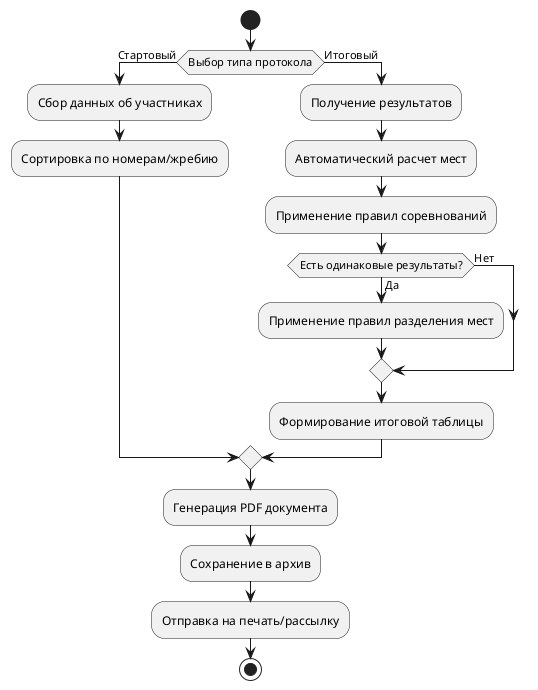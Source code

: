 @startuml
start
if (Выбор типа протокола) then (Стартовый)
  :Сбор данных об участниках;
  :Сортировка по номерам/жребию;
else (Итоговый)
  :Получение результатов;
  :Автоматический расчет мест;
  :Применение правил соревнований;
  
  if (Есть одинаковые результаты?) then (Да)
    :Применение правил разделения мест;
  else (Нет)
  endif
  
  :Формирование итоговой таблицы;
endif

:Генерация PDF документа;
:Сохранение в архив;
:Отправка на печать/рассылку;
stop

@enduml
